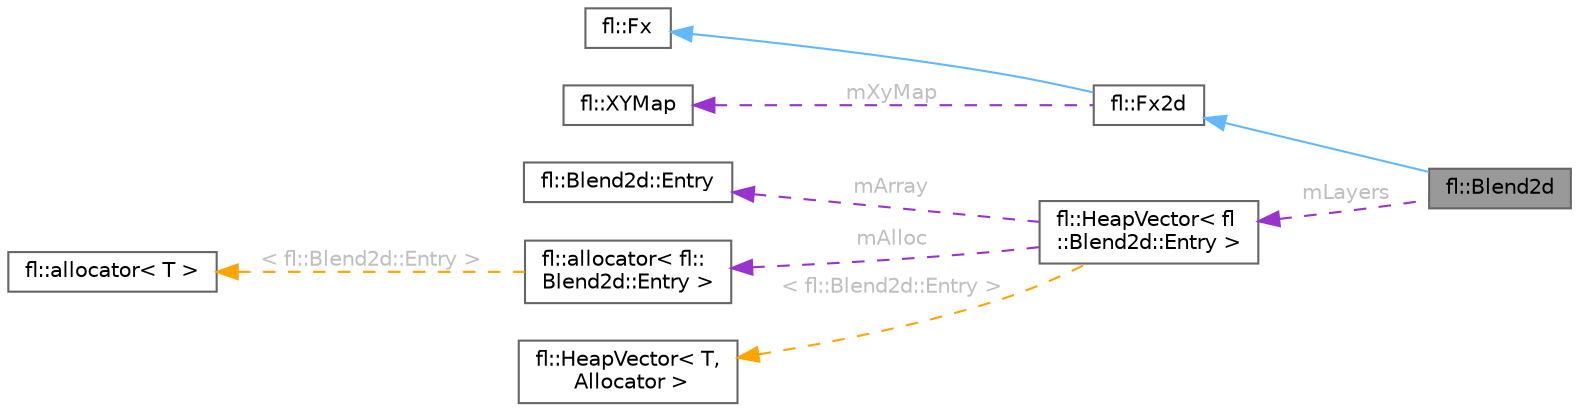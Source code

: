 digraph "fl::Blend2d"
{
 // INTERACTIVE_SVG=YES
 // LATEX_PDF_SIZE
  bgcolor="transparent";
  edge [fontname=Helvetica,fontsize=10,labelfontname=Helvetica,labelfontsize=10];
  node [fontname=Helvetica,fontsize=10,shape=box,height=0.2,width=0.4];
  rankdir="LR";
  Node1 [id="Node000001",label="fl::Blend2d",height=0.2,width=0.4,color="gray40", fillcolor="grey60", style="filled", fontcolor="black",tooltip=" "];
  Node2 -> Node1 [id="edge1_Node000001_Node000002",dir="back",color="steelblue1",style="solid",tooltip=" "];
  Node2 [id="Node000002",label="fl::Fx2d",height=0.2,width=0.4,color="gray40", fillcolor="white", style="filled",URL="$d7/d3e/classfl_1_1_fx2d.html",tooltip=" "];
  Node3 -> Node2 [id="edge2_Node000002_Node000003",dir="back",color="steelblue1",style="solid",tooltip=" "];
  Node3 [id="Node000003",label="fl::Fx",height=0.2,width=0.4,color="gray40", fillcolor="white", style="filled",URL="$da/d5d/classfl_1_1_fx.html",tooltip=" "];
  Node4 -> Node2 [id="edge3_Node000002_Node000004",dir="back",color="darkorchid3",style="dashed",tooltip=" ",label=" mXyMap",fontcolor="grey" ];
  Node4 [id="Node000004",label="fl::XYMap",height=0.2,width=0.4,color="gray40", fillcolor="white", style="filled",URL="$d0/dce/classfl_1_1_x_y_map.html",tooltip=" "];
  Node5 -> Node1 [id="edge4_Node000001_Node000005",dir="back",color="darkorchid3",style="dashed",tooltip=" ",label=" mLayers",fontcolor="grey" ];
  Node5 [id="Node000005",label="fl::HeapVector\< fl\l::Blend2d::Entry \>",height=0.2,width=0.4,color="gray40", fillcolor="white", style="filled",URL="$db/ddd/classfl_1_1_heap_vector.html",tooltip=" "];
  Node6 -> Node5 [id="edge5_Node000005_Node000006",dir="back",color="darkorchid3",style="dashed",tooltip=" ",label=" mArray",fontcolor="grey" ];
  Node6 [id="Node000006",label="fl::Blend2d::Entry",height=0.2,width=0.4,color="gray40", fillcolor="white", style="filled",URL="$d3/d4d/structfl_1_1_blend2d_1_1_entry.html",tooltip=" "];
  Node7 -> Node5 [id="edge6_Node000005_Node000007",dir="back",color="darkorchid3",style="dashed",tooltip=" ",label=" mAlloc",fontcolor="grey" ];
  Node7 [id="Node000007",label="fl::allocator\< fl::\lBlend2d::Entry \>",height=0.2,width=0.4,color="gray40", fillcolor="white", style="filled",URL="$d8/dcd/classfl_1_1allocator.html",tooltip=" "];
  Node8 -> Node7 [id="edge7_Node000007_Node000008",dir="back",color="orange",style="dashed",tooltip=" ",label=" \< fl::Blend2d::Entry \>",fontcolor="grey" ];
  Node8 [id="Node000008",label="fl::allocator\< T \>",height=0.2,width=0.4,color="gray40", fillcolor="white", style="filled",URL="$d8/dcd/classfl_1_1allocator.html",tooltip=" "];
  Node9 -> Node5 [id="edge8_Node000005_Node000009",dir="back",color="orange",style="dashed",tooltip=" ",label=" \< fl::Blend2d::Entry \>",fontcolor="grey" ];
  Node9 [id="Node000009",label="fl::HeapVector\< T,\l Allocator \>",height=0.2,width=0.4,color="gray40", fillcolor="white", style="filled",URL="$db/ddd/classfl_1_1_heap_vector.html",tooltip=" "];
}
